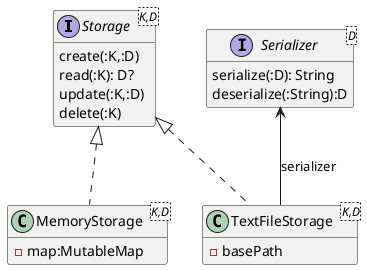 @startuml

hide empty members

interface Storage<K,D> {
    create(:K,:D)
    read(:K): D?
    update(:K,:D)
    delete(:K)
}

class MemoryStorage<K,D> {
  -map:MutableMap
}

Storage <|.. MemoryStorage

class TextFileStorage<K,D> {
   - basePath
}
Storage <|.. TextFileStorage

interface Serializer<D> {
    serialize(:D): String
    deserialize(:String):D
}
Serializer <-- TextFileStorage :serializer
@enduml